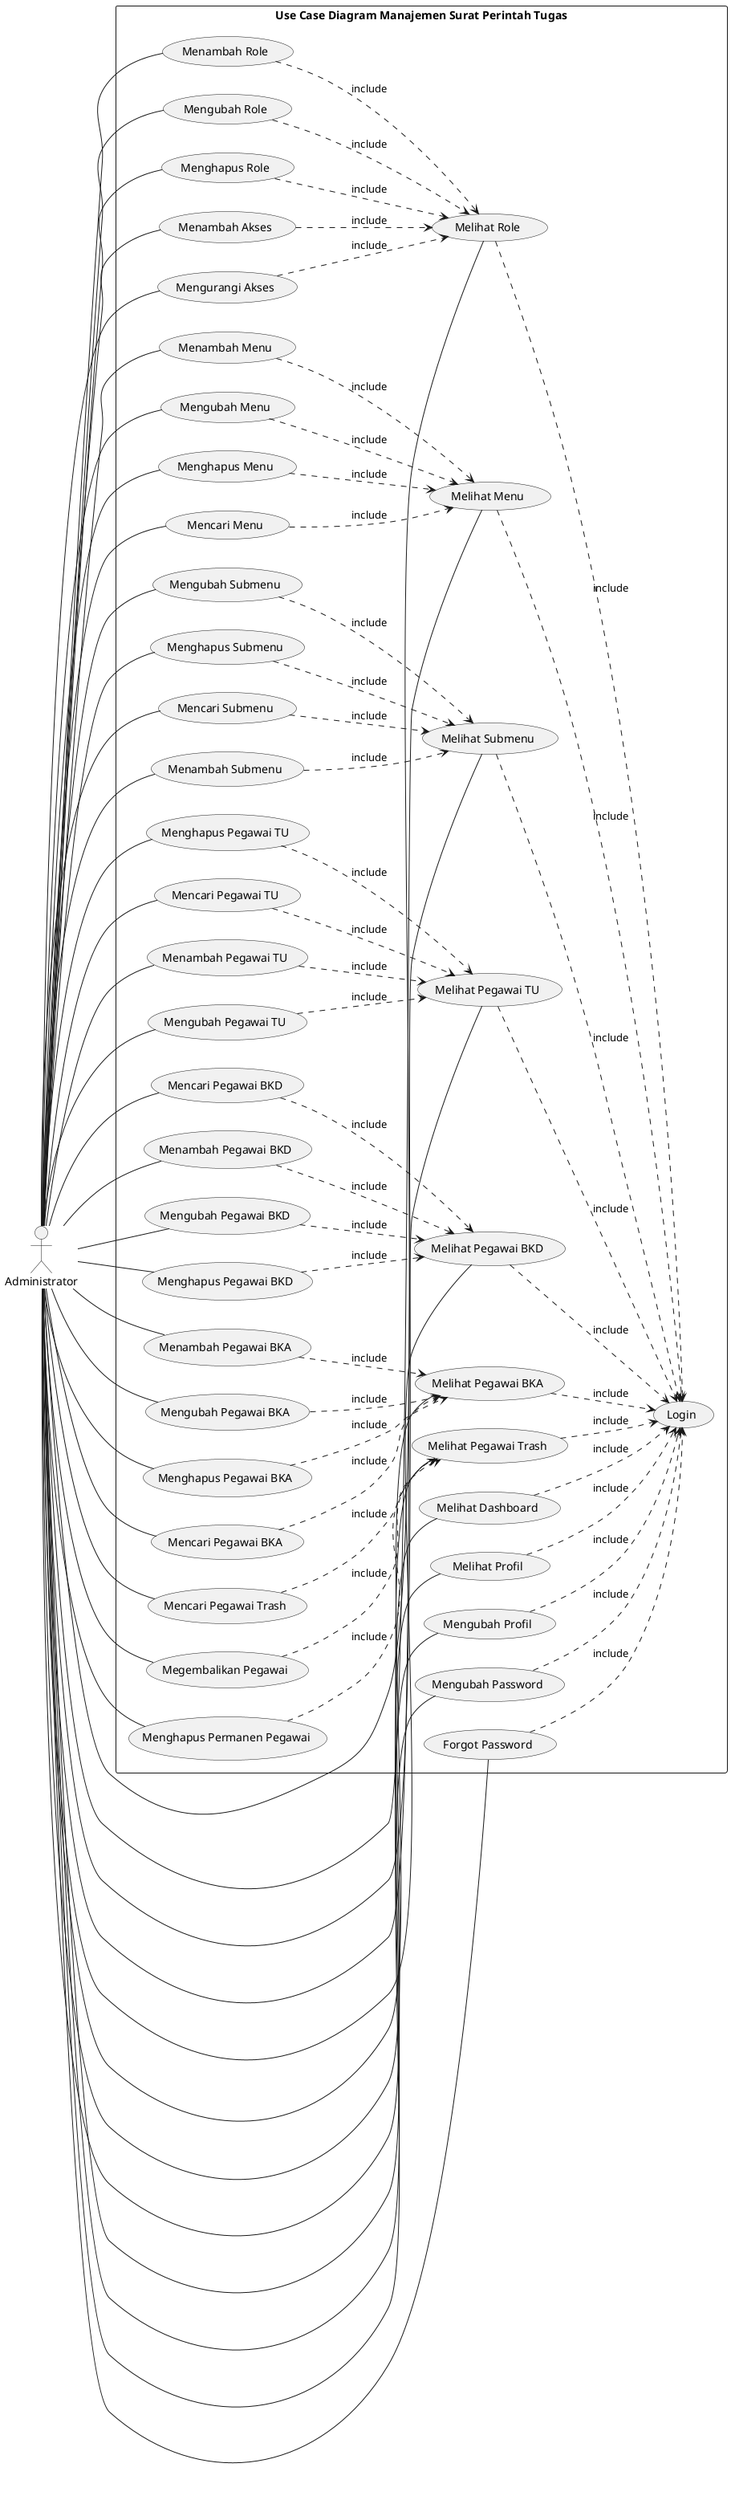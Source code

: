 @startuml Usecase
Left to Right Direction
skinParam packageStyle rectangle

actor Administrator

rectangle "Use Case Diagram Manajemen Surat Perintah Tugas"{

    Administrator -- (Melihat Dashboard)
    Administrator-- (Melihat Profil)
    Administrator-- (Mengubah Profil)
    Administrator-- (Mengubah Password)
    Administrator-- (Forgot Password)
    Administrator-- (Melihat Role)
    Administrator-- (Menambah Role)
    Administrator-- (Mengubah Role)
    Administrator-- (Menghapus Role)
    Administrator-- (Menambah Akses)
    Administrator-- (Mengurangi Akses)
    Administrator-- (Melihat Menu)
    Administrator-- (Menambah Menu)
    Administrator-- (Mengubah Menu)
    Administrator-- (Menghapus Menu)
    Administrator-- (Melihat Submenu)
    Administrator-- (Menambah Submenu)
    Administrator-- (Mengubah Submenu)
    Administrator-- (Menghapus Submenu)
    Administrator-- (Melihat Pegawai TU)
    Administrator-- (Menambah Pegawai TU)
    Administrator-- (Mengubah Pegawai TU)
    Administrator-- (Menghapus Pegawai TU)
    Administrator-- (Melihat Pegawai BKD)
    Administrator-- (Menambah Pegawai BKD)
    Administrator-- (Mengubah Pegawai BKD)
    Administrator-- (Menghapus Pegawai BKD)
    Administrator-- (Melihat Pegawai BKA)
    Administrator-- (Menambah Pegawai BKA)
    Administrator-- (Mengubah Pegawai BKA)
    Administrator-- (Menghapus Pegawai BKA)
    Administrator-- (Melihat Pegawai Trash)
    Administrator-- (Megembalikan Pegawai)
    Administrator-- (Menghapus Permanen Pegawai)
    Administrator-- (Mencari Menu)
    Administrator-- (Mencari Submenu)
    Administrator-- (Mencari Pegawai TU)
    Administrator-- (Mencari Pegawai BKD)
    Administrator-- (Mencari Pegawai BKA)
    Administrator-- (Mencari Pegawai Trash)
    
    ' semua aktor
    (Melihat Dashboard)..> (Login) : include
    (Melihat Profil)..> (Login) : include
    (Mengubah Profil)..> (Login) : include
    (Mengubah Password)..> (Login) : include
    (Forgot Password)..> (Login) : include
    (Melihat Role)..> (Login) : include
    (Menambah Role)..> (Melihat Role) : include
    (Mengubah Role)..> (Melihat Role) : include
    (Menghapus Role)..> (Melihat Role) : include
    (Menambah Akses)..> (Melihat Role) : include
    (Mengurangi Akses)..> (Melihat Role) : include

    ' admin
    (Melihat Menu)..> (Login) : include
    (Menambah Menu)..> (Melihat Menu) : include
    (Mengubah Menu)..> (Melihat Menu) : include
    (Menghapus Menu)..> (Melihat Menu) : include
    (Melihat Submenu)..> (Login) : include
    (Menambah Submenu)..> (Melihat Submenu) : include
    (Mengubah Submenu)..> (Melihat Submenu) : include
    (Menghapus Submenu)..> (Melihat Submenu) : include
    (Melihat Pegawai TU)..> (Login) : include
    (Menambah Pegawai TU)..> (Melihat Pegawai TU) : include
    (Mengubah Pegawai TU)..> (Melihat Pegawai TU) : include
    (Menghapus Pegawai TU)..> (Melihat Pegawai TU) : include
    (Melihat Pegawai BKD)..> (Login) : include
    (Menambah Pegawai BKD)..> (Melihat Pegawai BKD) : include
    (Mengubah Pegawai BKD)..> (Melihat Pegawai BKD) : include
    (Menghapus Pegawai BKD)..> (Melihat Pegawai BKD) : include
    (Melihat Pegawai BKA)..> (Login) : include
    (Menambah Pegawai BKA)..> (Melihat Pegawai BKA) : include
    (Mengubah Pegawai BKA)..> (Melihat Pegawai BKA) : include
    (Menghapus Pegawai BKA)..> (Melihat Pegawai BKA) : include
    (Melihat Pegawai Trash)..> (Login) : include
    (Megembalikan Pegawai)..> (Melihat Pegawai Trash) : include
    (Menghapus Permanen Pegawai)..> (Melihat Pegawai Trash) : include
    (Mencari Menu)..> (Melihat Menu) : include
    (Mencari Submenu)..> (Melihat Submenu) : include
    (Mencari Pegawai TU)..> (Melihat Pegawai TU) : include
    (Mencari Pegawai BKD)..> (Melihat Pegawai BKD) : include
    (Mencari Pegawai BKA)..> (Melihat Pegawai BKA) : include
    (Mencari Pegawai Trash)..> (Melihat Pegawai Trash) : include

}

@enduml